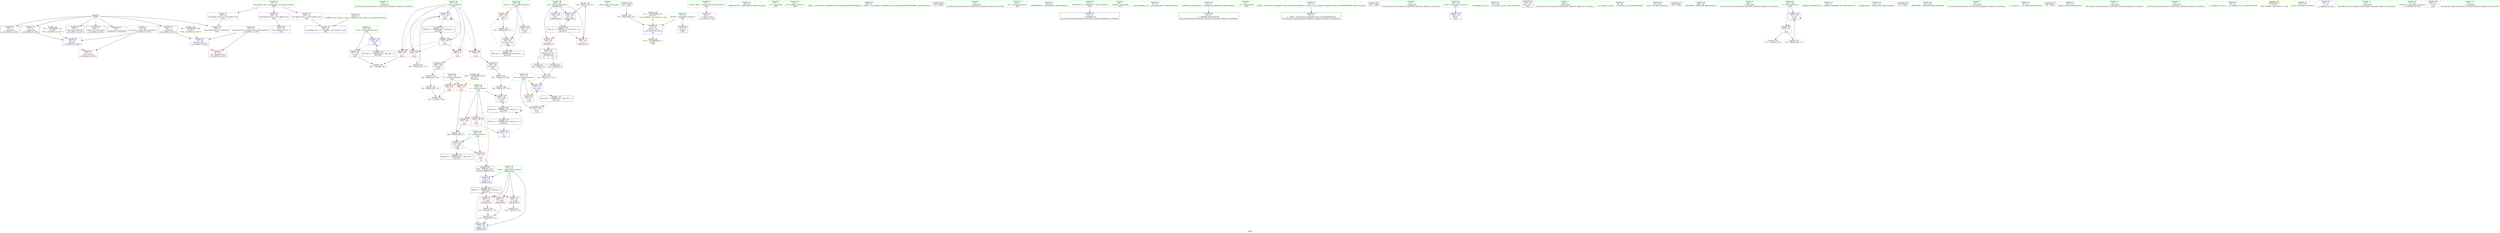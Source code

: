 digraph "SVFG" {
	label="SVFG";

	Node0x562201cab660 [shape=record,color=grey,label="{NodeID: 0\nNullPtr}"];
	Node0x562201cab660 -> Node0x562201cc4340[style=solid];
	Node0x562201cab660 -> Node0x562201cc4440[style=solid];
	Node0x562201cab660 -> Node0x562201cc4510[style=solid];
	Node0x562201cab660 -> Node0x562201cc45e0[style=solid];
	Node0x562201cab660 -> Node0x562201cc46b0[style=solid];
	Node0x562201cab660 -> Node0x562201cc4780[style=solid];
	Node0x562201cab660 -> Node0x562201cc6740[style=solid];
	Node0x562201cc2f50 [shape=record,color=blue,label="{NodeID: 97\n57\<--76\nehselector.slot\<--\n__cxx_global_var_init.1\n}"];
	Node0x562201cc2f50 -> Node0x562201cc54d0[style=dashed];
	Node0x562201cc0fe0 [shape=record,color=green,label="{NodeID: 14\n182\<--1\n\<--dummyObj\nCan only get source location for instruction, argument, global var or function.}"];
	Node0x562201cc7c70 [shape=record,color=blue,label="{NodeID: 111\n157\<--203\ni\<--inc\nmain\n}"];
	Node0x562201cc7c70 -> Node0x562201cc5f60[style=dashed];
	Node0x562201cc7c70 -> Node0x562201cc6030[style=dashed];
	Node0x562201cc7c70 -> Node0x562201cc6100[style=dashed];
	Node0x562201cc7c70 -> Node0x562201cc61d0[style=dashed];
	Node0x562201cc7c70 -> Node0x562201cc7c70[style=dashed];
	Node0x562201cc7c70 -> Node0x562201cd3610[style=dashed];
	Node0x562201cc1c60 [shape=record,color=green,label="{NodeID: 28\n57\<--58\nehselector.slot\<--ehselector.slot_field_insensitive\n__cxx_global_var_init.1\n}"];
	Node0x562201cc1c60 -> Node0x562201cc54d0[style=solid];
	Node0x562201cc1c60 -> Node0x562201cc2f50[style=solid];
	Node0x562201cc2970 [shape=record,color=green,label="{NodeID: 42\n149\<--150\ncase_no\<--case_no_field_insensitive\nmain\n}"];
	Node0x562201cc2970 -> Node0x562201cc5a80[style=solid];
	Node0x562201cc2970 -> Node0x562201cc3500[style=solid];
	Node0x562201cc2970 -> Node0x562201cc7ee0[style=solid];
	Node0x562201cc45e0 [shape=record,color=black,label="{NodeID: 56\n76\<--3\n\<--dummyVal\n__cxx_global_var_init.1\n}"];
	Node0x562201cc45e0 -> Node0x562201cc2f50[style=solid];
	Node0x562201ccac80 [shape=record,color=grey,label="{NodeID: 153\n136 = Binary(135, 137, )\n}"];
	Node0x562201ccac80 -> Node0x562201cc3360[style=solid];
	Node0x562201cc5200 [shape=record,color=purple,label="{NodeID: 70\n242\<--23\nllvm.global_ctors_1\<--llvm.global_ctors\nGlob }"];
	Node0x562201cc5200 -> Node0x562201cc6640[style=solid];
	Node0x562201cc5dc0 [shape=record,color=red,label="{NodeID: 84\n207\<--155\n\<--a\nmain\n}"];
	Node0x562201cc5dc0 -> Node0x562201ccab00[style=solid];
	Node0x562201cb9fa0 [shape=record,color=green,label="{NodeID: 1\n7\<--1\n__dso_handle\<--dummyObj\nGlob }"];
	Node0x562201cc3020 [shape=record,color=blue,label="{NodeID: 98\n17\<--107\n_ZL2PI\<--mul\n__cxx_global_var_init.2\n|{<s0>16}}"];
	Node0x562201cc3020:s0 -> Node0x562201cd86b0[style=dashed,color=blue];
	Node0x562201cc1070 [shape=record,color=green,label="{NodeID: 15\n4\<--6\n_ZStL8__ioinit\<--_ZStL8__ioinit_field_insensitive\nGlob }"];
	Node0x562201cc1070 -> Node0x562201cc4e90[style=solid];
	Node0x562201cc7d40 [shape=record,color=blue,label="{NodeID: 112\n161\<--208\nb\<--sub6\nmain\n}"];
	Node0x562201cc7d40 -> Node0x562201cc6370[style=dashed];
	Node0x562201cc7d40 -> Node0x562201cd4010[style=dashed];
	Node0x562201cc1d30 [shape=record,color=green,label="{NodeID: 29\n60\<--61\n_ZNSaIcEC1Ev\<--_ZNSaIcEC1Ev_field_insensitive\n}"];
	Node0x562201cd86b0 [shape=record,color=yellow,style=double,label="{NodeID: 209\n6V_2 = CSCHI(MR_6V_1)\npts\{19 \}\nCS[]}"];
	Node0x562201cc2a40 [shape=record,color=green,label="{NodeID: 43\n151\<--152\nans\<--ans_field_insensitive\nmain\n}"];
	Node0x562201cc2a40 -> Node0x562201cc5b50[style=solid];
	Node0x562201cc2a40 -> Node0x562201cc7860[style=solid];
	Node0x562201cc2a40 -> Node0x562201cc7e10[style=solid];
	Node0x562201cc46b0 [shape=record,color=black,label="{NodeID: 57\n82\<--3\nlpad.val\<--dummyVal\n__cxx_global_var_init.1\n}"];
	Node0x562201ccae00 [shape=record,color=grey,label="{NodeID: 154\n131 = Binary(130, 132, )\n}"];
	Node0x562201ccae00 -> Node0x562201ccb280[style=solid];
	Node0x562201cc5300 [shape=record,color=purple,label="{NodeID: 71\n243\<--23\nllvm.global_ctors_2\<--llvm.global_ctors\nGlob }"];
	Node0x562201cc5300 -> Node0x562201cc6740[style=solid];
	Node0x562201cc5e90 [shape=record,color=red,label="{NodeID: 85\n210\<--155\n\<--a\nmain\n|{<s0>11}}"];
	Node0x562201cc5e90:s0 -> Node0x562201cdfa90[style=solid,color=red];
	Node0x562201cba5b0 [shape=record,color=green,label="{NodeID: 2\n15\<--1\n.str\<--dummyObj\nGlob }"];
	Node0x562201cc30f0 [shape=record,color=blue,label="{NodeID: 99\n117\<--116\nx.addr\<--x\n_Z8popcountx\n}"];
	Node0x562201cc30f0 -> Node0x562201cd1810[style=dashed];
	Node0x562201cc1100 [shape=record,color=green,label="{NodeID: 16\n8\<--9\ndx\<--dx_field_insensitive\nGlob }"];
	Node0x562201cc7e10 [shape=record,color=blue,label="{NodeID: 113\n151\<--214\nans\<--add\nmain\n}"];
	Node0x562201cc7e10 -> Node0x562201cc5b50[style=dashed];
	Node0x562201cc7e10 -> Node0x562201cd2c10[style=dashed];
	Node0x562201cc1e30 [shape=record,color=green,label="{NodeID: 30\n64\<--65\n_ZNSt7__cxx1112basic_stringIcSt11char_traitsIcESaIcEEC1EPKcRKS3_\<--_ZNSt7__cxx1112basic_stringIcSt11char_traitsIcESaIcEEC1EPKcRKS3__field_insensitive\n}"];
	Node0x562201aae0a0 [shape=record,color=black,label="{NodeID: 210\n176 = PHI()\n}"];
	Node0x562201cc2b10 [shape=record,color=green,label="{NodeID: 44\n153\<--154\nN\<--N_field_insensitive\nmain\n}"];
	Node0x562201cc2b10 -> Node0x562201cc5c20[style=solid];
	Node0x562201cc2b10 -> Node0x562201cc5cf0[style=solid];
	Node0x562201cc4780 [shape=record,color=black,label="{NodeID: 58\n83\<--3\nlpad.val1\<--dummyVal\n__cxx_global_var_init.1\n}"];
	Node0x562201ccaf80 [shape=record,color=grey,label="{NodeID: 155\n107 = Binary(108, 103, )\n}"];
	Node0x562201ccaf80 -> Node0x562201cc3020[style=solid];
	Node0x562201cc5400 [shape=record,color=red,label="{NodeID: 72\n80\<--55\nexn\<--exn.slot\n__cxx_global_var_init.1\n}"];
	Node0x562201cd1810 [shape=record,color=black,label="{NodeID: 169\nMR_8V_3 = PHI(MR_8V_4, MR_8V_2, )\npts\{118 \}\n}"];
	Node0x562201cd1810 -> Node0x562201cc55a0[style=dashed];
	Node0x562201cd1810 -> Node0x562201cc5670[style=dashed];
	Node0x562201cd1810 -> Node0x562201cc5740[style=dashed];
	Node0x562201cd1810 -> Node0x562201cc3290[style=dashed];
	Node0x562201cc5f60 [shape=record,color=red,label="{NodeID: 86\n184\<--157\n\<--i\nmain\n}"];
	Node0x562201cc5f60 -> Node0x562201ccbd00[style=solid];
	Node0x562201cc0200 [shape=record,color=green,label="{NodeID: 3\n18\<--1\n\<--dummyObj\nCan only get source location for instruction, argument, global var or function.}"];
	Node0x562201cc31c0 [shape=record,color=blue,label="{NodeID: 100\n119\<--123\ncnt\<--\n_Z8popcountx\n}"];
	Node0x562201cc31c0 -> Node0x562201cd1d10[style=dashed];
	Node0x562201cc11c0 [shape=record,color=green,label="{NodeID: 17\n10\<--11\ndy\<--dy_field_insensitive\nGlob }"];
	Node0x562201cc7ee0 [shape=record,color=blue,label="{NodeID: 114\n149\<--217\ncase_no\<--inc9\nmain\n}"];
	Node0x562201cc7ee0 -> Node0x562201cd2710[style=dashed];
	Node0x562201cc1f30 [shape=record,color=green,label="{NodeID: 31\n67\<--68\n_ZNSaIcED1Ev\<--_ZNSaIcED1Ev_field_insensitive\n}"];
	Node0x562201cdea70 [shape=record,color=black,label="{NodeID: 211\n211 = PHI(115, )\n}"];
	Node0x562201cdea70 -> Node0x562201cca980[style=solid];
	Node0x562201cc2be0 [shape=record,color=green,label="{NodeID: 45\n155\<--156\na\<--a_field_insensitive\nmain\n}"];
	Node0x562201cc2be0 -> Node0x562201cc5dc0[style=solid];
	Node0x562201cc2be0 -> Node0x562201cc5e90[style=solid];
	Node0x562201cc2be0 -> Node0x562201cc7930[style=solid];
	Node0x562201cc2be0 -> Node0x562201cc7ba0[style=solid];
	Node0x562201cc4850 [shape=record,color=black,label="{NodeID: 59\n13\<--12\n\<--_Z2dsB5cxx11\nCan only get source location for instruction, argument, global var or function.}"];
	Node0x562201ccb100 [shape=record,color=grey,label="{NodeID: 156\n203 = Binary(202, 137, )\n}"];
	Node0x562201ccb100 -> Node0x562201cc7c70[style=solid];
	Node0x562201cc54d0 [shape=record,color=red,label="{NodeID: 73\n81\<--57\nsel\<--ehselector.slot\n__cxx_global_var_init.1\n}"];
	Node0x562201cd1d10 [shape=record,color=black,label="{NodeID: 170\nMR_10V_3 = PHI(MR_10V_4, MR_10V_2, )\npts\{120 \}\n}"];
	Node0x562201cd1d10 -> Node0x562201cc5810[style=dashed];
	Node0x562201cd1d10 -> Node0x562201cc58e0[style=dashed];
	Node0x562201cd1d10 -> Node0x562201cc3360[style=dashed];
	Node0x562201cc6030 [shape=record,color=red,label="{NodeID: 87\n188\<--157\n\<--i\nmain\n}"];
	Node0x562201cc6030 -> Node0x562201cc4cf0[style=solid];
	Node0x562201cc0290 [shape=record,color=green,label="{NodeID: 4\n20\<--1\n_ZSt3cin\<--dummyObj\nGlob }"];
	Node0x562201cd54c0 [shape=record,color=yellow,style=double,label="{NodeID: 184\n20V_1 = ENCHI(MR_20V_0)\npts\{154 \}\nFun[main]}"];
	Node0x562201cd54c0 -> Node0x562201cc5c20[style=dashed];
	Node0x562201cd54c0 -> Node0x562201cc5cf0[style=dashed];
	Node0x562201cc3290 [shape=record,color=blue,label="{NodeID: 101\n117\<--133\nx.addr\<--and\n_Z8popcountx\n}"];
	Node0x562201cc3290 -> Node0x562201cd1810[style=dashed];
	Node0x562201cc12c0 [shape=record,color=green,label="{NodeID: 18\n12\<--14\n_Z2dsB5cxx11\<--_Z2dsB5cxx11_field_insensitive\nGlob }"];
	Node0x562201cc12c0 -> Node0x562201cc4850[style=solid];
	Node0x562201cc2030 [shape=record,color=green,label="{NodeID: 32\n91\<--92\n__gxx_personality_v0\<--__gxx_personality_v0_field_insensitive\n}"];
	Node0x562201cdec60 [shape=record,color=black,label="{NodeID: 212\n213 = PHI(115, )\n}"];
	Node0x562201cdec60 -> Node0x562201cca980[style=solid];
	Node0x562201cc2cb0 [shape=record,color=green,label="{NodeID: 46\n157\<--158\ni\<--i_field_insensitive\nmain\n}"];
	Node0x562201cc2cb0 -> Node0x562201cc5f60[style=solid];
	Node0x562201cc2cb0 -> Node0x562201cc6030[style=solid];
	Node0x562201cc2cb0 -> Node0x562201cc6100[style=solid];
	Node0x562201cc2cb0 -> Node0x562201cc61d0[style=solid];
	Node0x562201cc2cb0 -> Node0x562201cc7a00[style=solid];
	Node0x562201cc2cb0 -> Node0x562201cc7c70[style=solid];
	Node0x562201cc4950 [shape=record,color=black,label="{NodeID: 60\n36\<--37\n\<--_ZNSt8ios_base4InitD1Ev\nCan only get source location for instruction, argument, global var or function.}"];
	Node0x562201ccb280 [shape=record,color=grey,label="{NodeID: 157\n133 = Binary(129, 131, )\n}"];
	Node0x562201ccb280 -> Node0x562201cc3290[style=solid];
	Node0x562201cc55a0 [shape=record,color=red,label="{NodeID: 74\n125\<--117\n\<--x.addr\n_Z8popcountx\n}"];
	Node0x562201cc55a0 -> Node0x562201ccba00[style=solid];
	Node0x562201cc6100 [shape=record,color=red,label="{NodeID: 88\n195\<--157\n\<--i\nmain\n}"];
	Node0x562201cc6100 -> Node0x562201cc4dc0[style=solid];
	Node0x562201cc0320 [shape=record,color=green,label="{NodeID: 5\n21\<--1\n.str.3\<--dummyObj\nGlob }"];
	Node0x562201cc3360 [shape=record,color=blue,label="{NodeID: 102\n119\<--136\ncnt\<--inc\n_Z8popcountx\n}"];
	Node0x562201cc3360 -> Node0x562201cd1d10[style=dashed];
	Node0x562201cc13c0 [shape=record,color=green,label="{NodeID: 19\n17\<--19\n_ZL2PI\<--_ZL2PI_field_insensitive\nGlob }"];
	Node0x562201cc13c0 -> Node0x562201cc6440[style=solid];
	Node0x562201cc13c0 -> Node0x562201cc3020[style=solid];
	Node0x562201cc2130 [shape=record,color=green,label="{NodeID: 33\n71\<--97\n_ZNSt7__cxx1112basic_stringIcSt11char_traitsIcESaIcEED1Ev\<--_ZNSt7__cxx1112basic_stringIcSt11char_traitsIcESaIcEED1Ev_field_insensitive\n}"];
	Node0x562201cc2130 -> Node0x562201cc4a50[style=solid];
	Node0x562201cded60 [shape=record,color=black,label="{NodeID: 213\n221 = PHI()\n}"];
	Node0x562201cc2d80 [shape=record,color=green,label="{NodeID: 47\n159\<--160\ni_end\<--i_end_field_insensitive\nmain\n}"];
	Node0x562201cc2d80 -> Node0x562201cc62a0[style=solid];
	Node0x562201cc2d80 -> Node0x562201cc7ad0[style=solid];
	Node0x562201cc4a50 [shape=record,color=black,label="{NodeID: 61\n70\<--71\n\<--_ZNSt7__cxx1112basic_stringIcSt11char_traitsIcESaIcEED1Ev\nCan only get source location for instruction, argument, global var or function.}"];
	Node0x562201ccb400 [shape=record,color=grey,label="{NodeID: 158\n191 = Binary(190, 132, )\n}"];
	Node0x562201ccb400 -> Node0x562201ccbe80[style=solid];
	Node0x562201cc5670 [shape=record,color=red,label="{NodeID: 75\n129\<--117\n\<--x.addr\n_Z8popcountx\n}"];
	Node0x562201cc5670 -> Node0x562201ccb280[style=solid];
	Node0x562201cd2710 [shape=record,color=black,label="{NodeID: 172\nMR_16V_3 = PHI(MR_16V_4, MR_16V_2, )\npts\{150 \}\n}"];
	Node0x562201cd2710 -> Node0x562201cc5a80[style=dashed];
	Node0x562201cd2710 -> Node0x562201cc7ee0[style=dashed];
	Node0x562201cc61d0 [shape=record,color=red,label="{NodeID: 89\n202\<--157\n\<--i\nmain\n}"];
	Node0x562201cc61d0 -> Node0x562201ccb100[style=solid];
	Node0x562201cc03b0 [shape=record,color=green,label="{NodeID: 6\n24\<--1\n\<--dummyObj\nCan only get source location for instruction, argument, global var or function.}"];
	Node0x562201cc3430 [shape=record,color=blue,label="{NodeID: 103\n145\<--123\nretval\<--\nmain\n}"];
	Node0x562201cc14c0 [shape=record,color=green,label="{NodeID: 20\n23\<--27\nllvm.global_ctors\<--llvm.global_ctors_field_insensitive\nGlob }"];
	Node0x562201cc14c0 -> Node0x562201cc5100[style=solid];
	Node0x562201cc14c0 -> Node0x562201cc5200[style=solid];
	Node0x562201cc14c0 -> Node0x562201cc5300[style=solid];
	Node0x562201cc2230 [shape=record,color=green,label="{NodeID: 34\n100\<--101\n__cxx_global_var_init.2\<--__cxx_global_var_init.2_field_insensitive\n}"];
	Node0x562201cdfa90 [shape=record,color=black,label="{NodeID: 214\n116 = PHI(210, 212, )\n0th arg _Z8popcountx }"];
	Node0x562201cdfa90 -> Node0x562201cc30f0[style=solid];
	Node0x562201cc3e70 [shape=record,color=green,label="{NodeID: 48\n161\<--162\nb\<--b_field_insensitive\nmain\n}"];
	Node0x562201cc3e70 -> Node0x562201cc6370[style=solid];
	Node0x562201cc3e70 -> Node0x562201cc7d40[style=solid];
	Node0x562201cc4b50 [shape=record,color=black,label="{NodeID: 62\n144\<--123\nmain_ret\<--\nmain\n}"];
	Node0x562201ccb580 [shape=record,color=grey,label="{NodeID: 159\n190 = Binary(132, 189, )\n}"];
	Node0x562201ccb580 -> Node0x562201ccb400[style=solid];
	Node0x562201cc5740 [shape=record,color=red,label="{NodeID: 76\n130\<--117\n\<--x.addr\n_Z8popcountx\n}"];
	Node0x562201cc5740 -> Node0x562201ccae00[style=solid];
	Node0x562201cd2c10 [shape=record,color=black,label="{NodeID: 173\nMR_18V_2 = PHI(MR_18V_4, MR_18V_1, )\npts\{152 \}\n}"];
	Node0x562201cd2c10 -> Node0x562201cc7860[style=dashed];
	Node0x562201cc62a0 [shape=record,color=red,label="{NodeID: 90\n185\<--159\n\<--i_end\nmain\n}"];
	Node0x562201cc62a0 -> Node0x562201ccbd00[style=solid];
	Node0x562201cc0bf0 [shape=record,color=green,label="{NodeID: 7\n104\<--1\n\<--dummyObj\nCan only get source location for instruction, argument, global var or function.}"];
	Node0x562201cc3500 [shape=record,color=blue,label="{NodeID: 104\n149\<--137\ncase_no\<--\nmain\n}"];
	Node0x562201cc3500 -> Node0x562201cd2710[style=dashed];
	Node0x562201cc15c0 [shape=record,color=green,label="{NodeID: 21\n28\<--29\n__cxx_global_var_init\<--__cxx_global_var_init_field_insensitive\n}"];
	Node0x562201cc2330 [shape=record,color=green,label="{NodeID: 35\n105\<--106\natan\<--atan_field_insensitive\n}"];
	Node0x562201cdffa0 [shape=record,color=black,label="{NodeID: 215\n165 = PHI()\n}"];
	Node0x562201cc3f40 [shape=record,color=green,label="{NodeID: 49\n166\<--167\n_ZNSirsERi\<--_ZNSirsERi_field_insensitive\n}"];
	Node0x562201cc4c20 [shape=record,color=black,label="{NodeID: 63\n115\<--140\n_Z8popcountx_ret\<--\n_Z8popcountx\n|{<s0>11|<s1>12}}"];
	Node0x562201cc4c20:s0 -> Node0x562201cdea70[style=solid,color=blue];
	Node0x562201cc4c20:s1 -> Node0x562201cdec60[style=solid,color=blue];
	Node0x562201ccb700 [shape=record,color=grey,label="{NodeID: 160\n198 = Binary(197, 132, )\n}"];
	Node0x562201ccb700 -> Node0x562201cc7ba0[style=solid];
	Node0x562201cc5810 [shape=record,color=red,label="{NodeID: 77\n135\<--119\n\<--cnt\n_Z8popcountx\n}"];
	Node0x562201cc5810 -> Node0x562201ccac80[style=solid];
	Node0x562201cd3110 [shape=record,color=black,label="{NodeID: 174\nMR_22V_2 = PHI(MR_22V_4, MR_22V_1, )\npts\{156 \}\n}"];
	Node0x562201cd3110 -> Node0x562201cc7930[style=dashed];
	Node0x562201cc6370 [shape=record,color=red,label="{NodeID: 91\n212\<--161\n\<--b\nmain\n|{<s0>12}}"];
	Node0x562201cc6370:s0 -> Node0x562201cdfa90[style=solid,color=red];
	Node0x562201cc0c80 [shape=record,color=green,label="{NodeID: 8\n108\<--1\n\<--dummyObj\nCan only get source location for instruction, argument, global var or function.}"];
	Node0x562201cc35d0 [shape=record,color=blue,label="{NodeID: 105\n147\<--170\nt\<--dec\nmain\n}"];
	Node0x562201cc35d0 -> Node0x562201cc59b0[style=dashed];
	Node0x562201cc35d0 -> Node0x562201cc35d0[style=dashed];
	Node0x562201cc16c0 [shape=record,color=green,label="{NodeID: 22\n32\<--33\n_ZNSt8ios_base4InitC1Ev\<--_ZNSt8ios_base4InitC1Ev_field_insensitive\n}"];
	Node0x562201cc2430 [shape=record,color=green,label="{NodeID: 36\n113\<--114\n_Z8popcountx\<--_Z8popcountx_field_insensitive\n}"];
	Node0x562201ce00a0 [shape=record,color=black,label="{NodeID: 216\n35 = PHI()\n}"];
	Node0x562201cc4040 [shape=record,color=green,label="{NodeID: 50\n177\<--178\n_ZNSirsERx\<--_ZNSirsERx_field_insensitive\n}"];
	Node0x562201cc4cf0 [shape=record,color=black,label="{NodeID: 64\n189\<--188\nsh_prom\<--\nmain\n}"];
	Node0x562201cc4cf0 -> Node0x562201ccb580[style=solid];
	Node0x562201ccb880 [shape=record,color=grey,label="{NodeID: 161\n197 = Binary(132, 196, )\n}"];
	Node0x562201ccb880 -> Node0x562201ccb700[style=solid];
	Node0x562201cc58e0 [shape=record,color=red,label="{NodeID: 78\n140\<--119\n\<--cnt\n_Z8popcountx\n}"];
	Node0x562201cc58e0 -> Node0x562201cc4c20[style=solid];
	Node0x562201cd3610 [shape=record,color=black,label="{NodeID: 175\nMR_24V_2 = PHI(MR_24V_4, MR_24V_1, )\npts\{158 \}\n}"];
	Node0x562201cd3610 -> Node0x562201cc7a00[style=dashed];
	Node0x562201cc6440 [shape=record,color=blue,label="{NodeID: 92\n17\<--18\n_ZL2PI\<--\nGlob }"];
	Node0x562201cc0d10 [shape=record,color=green,label="{NodeID: 9\n123\<--1\n\<--dummyObj\nCan only get source location for instruction, argument, global var or function.}"];
	Node0x562201cc7860 [shape=record,color=blue,label="{NodeID: 106\n151\<--123\nans\<--\nmain\n}"];
	Node0x562201cc7860 -> Node0x562201cc7e10[style=dashed];
	Node0x562201cc17c0 [shape=record,color=green,label="{NodeID: 23\n38\<--39\n__cxa_atexit\<--__cxa_atexit_field_insensitive\n}"];
	Node0x562201cc2530 [shape=record,color=green,label="{NodeID: 37\n117\<--118\nx.addr\<--x.addr_field_insensitive\n_Z8popcountx\n}"];
	Node0x562201cc2530 -> Node0x562201cc55a0[style=solid];
	Node0x562201cc2530 -> Node0x562201cc5670[style=solid];
	Node0x562201cc2530 -> Node0x562201cc5740[style=solid];
	Node0x562201cc2530 -> Node0x562201cc30f0[style=solid];
	Node0x562201cc2530 -> Node0x562201cc3290[style=solid];
	Node0x562201ce01a0 [shape=record,color=black,label="{NodeID: 217\n69 = PHI()\n}"];
	Node0x562201cc4140 [shape=record,color=green,label="{NodeID: 51\n222\<--223\nprintf\<--printf_field_insensitive\n}"];
	Node0x562201cc4dc0 [shape=record,color=black,label="{NodeID: 65\n196\<--195\nsh_prom3\<--\nmain\n}"];
	Node0x562201cc4dc0 -> Node0x562201ccb880[style=solid];
	Node0x562201ccba00 [shape=record,color=grey,label="{NodeID: 162\n126 = cmp(125, 127, )\n}"];
	Node0x562201cc59b0 [shape=record,color=red,label="{NodeID: 79\n169\<--147\n\<--t\nmain\n}"];
	Node0x562201cc59b0 -> Node0x562201cc3d80[style=solid];
	Node0x562201cc59b0 -> Node0x562201ccbb80[style=solid];
	Node0x562201cd3b10 [shape=record,color=black,label="{NodeID: 176\nMR_26V_2 = PHI(MR_26V_3, MR_26V_1, )\npts\{160 \}\n}"];
	Node0x562201cd3b10 -> Node0x562201cc7ad0[style=dashed];
	Node0x562201cc6540 [shape=record,color=blue,label="{NodeID: 93\n241\<--24\nllvm.global_ctors_0\<--\nGlob }"];
	Node0x562201cc0da0 [shape=record,color=green,label="{NodeID: 10\n127\<--1\n\<--dummyObj\nCan only get source location for instruction, argument, global var or function.}"];
	Node0x562201cd5a30 [shape=record,color=yellow,style=double,label="{NodeID: 190\n6V_1 = ENCHI(MR_6V_0)\npts\{19 \}\nFun[_GLOBAL__sub_I_EmK_2_1.cpp]|{<s0>16}}"];
	Node0x562201cd5a30:s0 -> Node0x562201cc3020[style=dashed,color=red];
	Node0x562201cc7930 [shape=record,color=blue,label="{NodeID: 107\n155\<--127\na\<--\nmain\n}"];
	Node0x562201cc7930 -> Node0x562201cd0910[style=dashed];
	Node0x562201cc18c0 [shape=record,color=green,label="{NodeID: 24\n37\<--43\n_ZNSt8ios_base4InitD1Ev\<--_ZNSt8ios_base4InitD1Ev_field_insensitive\n}"];
	Node0x562201cc18c0 -> Node0x562201cc4950[style=solid];
	Node0x562201cc2600 [shape=record,color=green,label="{NodeID: 38\n119\<--120\ncnt\<--cnt_field_insensitive\n_Z8popcountx\n}"];
	Node0x562201cc2600 -> Node0x562201cc5810[style=solid];
	Node0x562201cc2600 -> Node0x562201cc58e0[style=solid];
	Node0x562201cc2600 -> Node0x562201cc31c0[style=solid];
	Node0x562201cc2600 -> Node0x562201cc3360[style=solid];
	Node0x562201ce02a0 [shape=record,color=black,label="{NodeID: 218\n103 = PHI()\n}"];
	Node0x562201ce02a0 -> Node0x562201ccaf80[style=solid];
	Node0x562201cc4240 [shape=record,color=green,label="{NodeID: 52\n25\<--235\n_GLOBAL__sub_I_EmK_2_1.cpp\<--_GLOBAL__sub_I_EmK_2_1.cpp_field_insensitive\n}"];
	Node0x562201cc4240 -> Node0x562201cc6640[style=solid];
	Node0x562201cc3c00 [shape=record,color=grey,label="{NodeID: 149\n217 = Binary(216, 137, )\n}"];
	Node0x562201cc3c00 -> Node0x562201cc7ee0[style=solid];
	Node0x562201cc4e90 [shape=record,color=purple,label="{NodeID: 66\n34\<--4\n\<--_ZStL8__ioinit\n__cxx_global_var_init\n}"];
	Node0x562201ccbb80 [shape=record,color=grey,label="{NodeID: 163\n173 = cmp(169, 123, )\n}"];
	Node0x562201cc5a80 [shape=record,color=red,label="{NodeID: 80\n216\<--149\n\<--case_no\nmain\n}"];
	Node0x562201cc5a80 -> Node0x562201cc3c00[style=solid];
	Node0x562201cd4010 [shape=record,color=black,label="{NodeID: 177\nMR_28V_2 = PHI(MR_28V_3, MR_28V_1, )\npts\{162 \}\n}"];
	Node0x562201cd4010 -> Node0x562201cc7d40[style=dashed];
	Node0x562201cc6640 [shape=record,color=blue,label="{NodeID: 94\n242\<--25\nllvm.global_ctors_1\<--_GLOBAL__sub_I_EmK_2_1.cpp\nGlob }"];
	Node0x562201cc0e30 [shape=record,color=green,label="{NodeID: 11\n132\<--1\n\<--dummyObj\nCan only get source location for instruction, argument, global var or function.}"];
	Node0x562201cd5b40 [shape=record,color=yellow,style=double,label="{NodeID: 191\n2V_1 = ENCHI(MR_2V_0)\npts\{56 \}\nFun[__cxx_global_var_init.1]}"];
	Node0x562201cd5b40 -> Node0x562201cc2e80[style=dashed];
	Node0x562201cc7a00 [shape=record,color=blue,label="{NodeID: 108\n157\<--123\ni\<--\nmain\n}"];
	Node0x562201cc7a00 -> Node0x562201cc5f60[style=dashed];
	Node0x562201cc7a00 -> Node0x562201cc6030[style=dashed];
	Node0x562201cc7a00 -> Node0x562201cc6100[style=dashed];
	Node0x562201cc7a00 -> Node0x562201cc61d0[style=dashed];
	Node0x562201cc7a00 -> Node0x562201cc7c70[style=dashed];
	Node0x562201cc7a00 -> Node0x562201cd3610[style=dashed];
	Node0x562201cc19c0 [shape=record,color=green,label="{NodeID: 25\n50\<--51\n__cxx_global_var_init.1\<--__cxx_global_var_init.1_field_insensitive\n}"];
	Node0x562201cd8250 [shape=record,color=yellow,style=double,label="{NodeID: 205\nRETMU(6V_2)\npts\{19 \}\nFun[_GLOBAL__sub_I_EmK_2_1.cpp]}"];
	Node0x562201cc26d0 [shape=record,color=green,label="{NodeID: 39\n142\<--143\nmain\<--main_field_insensitive\n}"];
	Node0x562201cc4340 [shape=record,color=black,label="{NodeID: 53\n2\<--3\ndummyVal\<--dummyVal\n}"];
	Node0x562201cc3d80 [shape=record,color=grey,label="{NodeID: 150\n170 = Binary(169, 171, )\n}"];
	Node0x562201cc3d80 -> Node0x562201cc35d0[style=solid];
	Node0x562201cc4f60 [shape=record,color=purple,label="{NodeID: 67\n62\<--15\n\<--.str\n__cxx_global_var_init.1\n}"];
	Node0x562201ccbd00 [shape=record,color=grey,label="{NodeID: 164\n186 = cmp(184, 185, )\n}"];
	Node0x562201cc5b50 [shape=record,color=red,label="{NodeID: 81\n219\<--151\n\<--ans\nmain\n}"];
	Node0x562201cc6740 [shape=record,color=blue, style = dotted,label="{NodeID: 95\n243\<--3\nllvm.global_ctors_2\<--dummyVal\nGlob }"];
	Node0x562201cc0ec0 [shape=record,color=green,label="{NodeID: 12\n137\<--1\n\<--dummyObj\nCan only get source location for instruction, argument, global var or function.}"];
	Node0x562201cc6840 [shape=record,color=yellow,style=double,label="{NodeID: 192\n4V_1 = ENCHI(MR_4V_0)\npts\{58 \}\nFun[__cxx_global_var_init.1]}"];
	Node0x562201cc6840 -> Node0x562201cc2f50[style=dashed];
	Node0x562201cc7ad0 [shape=record,color=blue,label="{NodeID: 109\n159\<--182\ni_end\<--\nmain\n}"];
	Node0x562201cc7ad0 -> Node0x562201cc62a0[style=dashed];
	Node0x562201cc7ad0 -> Node0x562201cd3b10[style=dashed];
	Node0x562201cc1ac0 [shape=record,color=green,label="{NodeID: 26\n53\<--54\nref.tmp\<--ref.tmp_field_insensitive\n__cxx_global_var_init.1\n}"];
	Node0x562201cc27d0 [shape=record,color=green,label="{NodeID: 40\n145\<--146\nretval\<--retval_field_insensitive\nmain\n}"];
	Node0x562201cc27d0 -> Node0x562201cc3430[style=solid];
	Node0x562201cc4440 [shape=record,color=black,label="{NodeID: 54\n73\<--3\n\<--dummyVal\n__cxx_global_var_init.1\n}"];
	Node0x562201cca980 [shape=record,color=grey,label="{NodeID: 151\n214 = Binary(211, 213, )\n}"];
	Node0x562201cca980 -> Node0x562201cc7e10[style=solid];
	Node0x562201cc5030 [shape=record,color=purple,label="{NodeID: 68\n220\<--21\n\<--.str.3\nmain\n}"];
	Node0x562201ccbe80 [shape=record,color=grey,label="{NodeID: 165\n193 = cmp(191, 192, )\n}"];
	Node0x562201cc5c20 [shape=record,color=red,label="{NodeID: 82\n192\<--153\n\<--N\nmain\n}"];
	Node0x562201cc5c20 -> Node0x562201ccbe80[style=solid];
	Node0x562201cc2e80 [shape=record,color=blue,label="{NodeID: 96\n55\<--74\nexn.slot\<--\n__cxx_global_var_init.1\n}"];
	Node0x562201cc2e80 -> Node0x562201cc5400[style=dashed];
	Node0x562201cc0f50 [shape=record,color=green,label="{NodeID: 13\n171\<--1\n\<--dummyObj\nCan only get source location for instruction, argument, global var or function.}"];
	Node0x562201cc7ba0 [shape=record,color=blue,label="{NodeID: 110\n155\<--198\na\<--sub5\nmain\n}"];
	Node0x562201cc7ba0 -> Node0x562201cd0910[style=dashed];
	Node0x562201cc1b90 [shape=record,color=green,label="{NodeID: 27\n55\<--56\nexn.slot\<--exn.slot_field_insensitive\n__cxx_global_var_init.1\n}"];
	Node0x562201cc1b90 -> Node0x562201cc5400[style=solid];
	Node0x562201cc1b90 -> Node0x562201cc2e80[style=solid];
	Node0x562201cc28a0 [shape=record,color=green,label="{NodeID: 41\n147\<--148\nt\<--t_field_insensitive\nmain\n}"];
	Node0x562201cc28a0 -> Node0x562201cc59b0[style=solid];
	Node0x562201cc28a0 -> Node0x562201cc35d0[style=solid];
	Node0x562201cc4510 [shape=record,color=black,label="{NodeID: 55\n74\<--3\n\<--dummyVal\n__cxx_global_var_init.1\n}"];
	Node0x562201cc4510 -> Node0x562201cc2e80[style=solid];
	Node0x562201ccab00 [shape=record,color=grey,label="{NodeID: 152\n208 = Binary(206, 207, )\n}"];
	Node0x562201ccab00 -> Node0x562201cc7d40[style=solid];
	Node0x562201cc5100 [shape=record,color=purple,label="{NodeID: 69\n241\<--23\nllvm.global_ctors_0\<--llvm.global_ctors\nGlob }"];
	Node0x562201cc5100 -> Node0x562201cc6540[style=solid];
	Node0x562201cd0910 [shape=record,color=black,label="{NodeID: 166\nMR_22V_4 = PHI(MR_22V_6, MR_22V_3, )\npts\{156 \}\n}"];
	Node0x562201cd0910 -> Node0x562201cc5dc0[style=dashed];
	Node0x562201cd0910 -> Node0x562201cc5e90[style=dashed];
	Node0x562201cd0910 -> Node0x562201cc7ba0[style=dashed];
	Node0x562201cd0910 -> Node0x562201cd0910[style=dashed];
	Node0x562201cd0910 -> Node0x562201cd3110[style=dashed];
	Node0x562201cc5cf0 [shape=record,color=red,label="{NodeID: 83\n206\<--153\n\<--N\nmain\n}"];
	Node0x562201cc5cf0 -> Node0x562201ccab00[style=solid];
}
